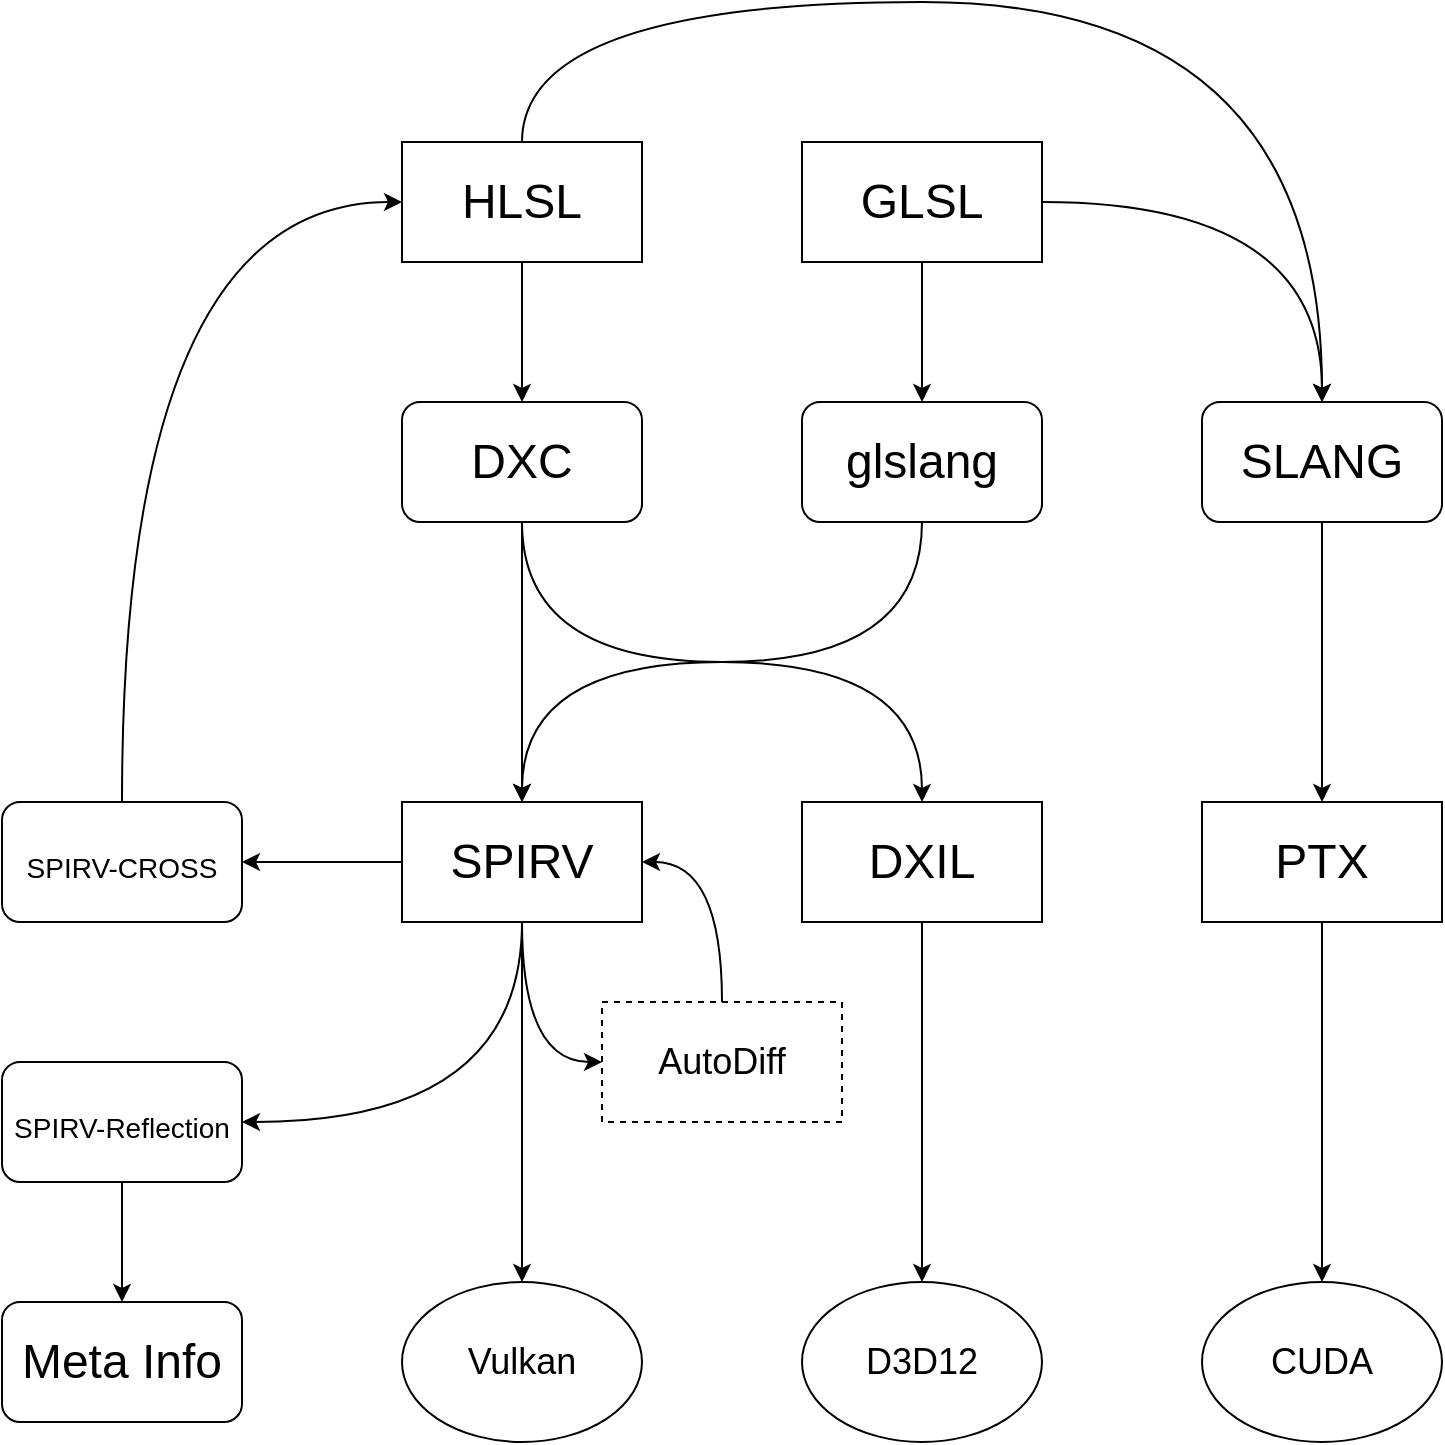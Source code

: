 <mxfile pages="1">
    <diagram id="FqTtuIh2T_jkB8yKotZ9" name="第 1 页">
        <mxGraphModel dx="1947" dy="783" grid="1" gridSize="10" guides="1" tooltips="1" connect="1" arrows="1" fold="1" page="1" pageScale="1" pageWidth="827" pageHeight="1169" background="none" math="0" shadow="0">
            <root>
                <mxCell id="0"/>
                <mxCell id="1" parent="0"/>
                <mxCell id="13" style="edgeStyle=none;html=1;exitX=0.5;exitY=1;exitDx=0;exitDy=0;entryX=0.5;entryY=0;entryDx=0;entryDy=0;fontSize=14;" parent="1" source="2" target="4" edge="1">
                    <mxGeometry relative="1" as="geometry"/>
                </mxCell>
                <mxCell id="31" style="edgeStyle=orthogonalEdgeStyle;curved=1;rounded=0;orthogonalLoop=1;jettySize=auto;html=1;exitX=0.5;exitY=0;exitDx=0;exitDy=0;" parent="1" source="2" target="6" edge="1">
                    <mxGeometry relative="1" as="geometry">
                        <Array as="points">
                            <mxPoint x="180" y="90"/>
                            <mxPoint x="580" y="90"/>
                        </Array>
                    </mxGeometry>
                </mxCell>
                <mxCell id="2" value="&lt;font style=&quot;font-size: 24px&quot;&gt;HLSL&lt;/font&gt;" style="rounded=0;whiteSpace=wrap;html=1;" parent="1" vertex="1">
                    <mxGeometry x="120" y="160" width="120" height="60" as="geometry"/>
                </mxCell>
                <mxCell id="14" style="edgeStyle=none;html=1;exitX=0.5;exitY=1;exitDx=0;exitDy=0;entryX=0.5;entryY=0;entryDx=0;entryDy=0;fontSize=14;" parent="1" source="3" target="5" edge="1">
                    <mxGeometry relative="1" as="geometry"/>
                </mxCell>
                <mxCell id="36" style="edgeStyle=orthogonalEdgeStyle;curved=1;rounded=0;orthogonalLoop=1;jettySize=auto;html=1;exitX=1;exitY=0.5;exitDx=0;exitDy=0;" parent="1" source="3" target="6" edge="1">
                    <mxGeometry relative="1" as="geometry"/>
                </mxCell>
                <mxCell id="3" value="&lt;font style=&quot;font-size: 24px&quot;&gt;GLSL&lt;/font&gt;" style="rounded=0;whiteSpace=wrap;html=1;" parent="1" vertex="1">
                    <mxGeometry x="320" y="160" width="120" height="60" as="geometry"/>
                </mxCell>
                <mxCell id="15" style="edgeStyle=none;html=1;exitX=0.5;exitY=1;exitDx=0;exitDy=0;entryX=0.5;entryY=0;entryDx=0;entryDy=0;fontSize=14;" parent="1" source="4" target="10" edge="1">
                    <mxGeometry relative="1" as="geometry"/>
                </mxCell>
                <mxCell id="17" style="edgeStyle=orthogonalEdgeStyle;html=1;exitX=0.5;exitY=1;exitDx=0;exitDy=0;entryX=0.5;entryY=0;entryDx=0;entryDy=0;fontSize=14;elbow=vertical;curved=1;" parent="1" source="4" target="11" edge="1">
                    <mxGeometry relative="1" as="geometry"/>
                </mxCell>
                <mxCell id="4" value="DXC" style="rounded=1;whiteSpace=wrap;html=1;fontSize=24;" parent="1" vertex="1">
                    <mxGeometry x="120" y="290" width="120" height="60" as="geometry"/>
                </mxCell>
                <mxCell id="16" style="edgeStyle=orthogonalEdgeStyle;html=1;exitX=0.5;exitY=1;exitDx=0;exitDy=0;entryX=0.5;entryY=0;entryDx=0;entryDy=0;fontSize=14;curved=1;" parent="1" source="5" target="10" edge="1">
                    <mxGeometry relative="1" as="geometry"/>
                </mxCell>
                <mxCell id="5" value="glslang" style="rounded=1;whiteSpace=wrap;html=1;fontSize=24;" parent="1" vertex="1">
                    <mxGeometry x="320" y="290" width="120" height="60" as="geometry"/>
                </mxCell>
                <mxCell id="22" style="edgeStyle=orthogonalEdgeStyle;curved=1;html=1;exitX=0.5;exitY=1;exitDx=0;exitDy=0;fontSize=14;elbow=vertical;" parent="1" source="6" target="12" edge="1">
                    <mxGeometry relative="1" as="geometry"/>
                </mxCell>
                <mxCell id="6" value="SLANG" style="rounded=1;whiteSpace=wrap;html=1;fontSize=24;" parent="1" vertex="1">
                    <mxGeometry x="520" y="290" width="120" height="60" as="geometry"/>
                </mxCell>
                <mxCell id="27" style="edgeStyle=orthogonalEdgeStyle;curved=1;html=1;exitX=0.5;exitY=0;exitDx=0;exitDy=0;entryX=0;entryY=0.5;entryDx=0;entryDy=0;fontSize=14;elbow=vertical;" parent="1" source="7" target="2" edge="1">
                    <mxGeometry relative="1" as="geometry"/>
                </mxCell>
                <mxCell id="7" value="&lt;font style=&quot;font-size: 14px&quot;&gt;SPIRV-CROSS&lt;/font&gt;" style="rounded=1;whiteSpace=wrap;html=1;fontSize=24;" parent="1" vertex="1">
                    <mxGeometry x="-80" y="490" width="120" height="60" as="geometry"/>
                </mxCell>
                <mxCell id="33" style="edgeStyle=orthogonalEdgeStyle;curved=1;rounded=0;orthogonalLoop=1;jettySize=auto;html=1;exitX=0.5;exitY=1;exitDx=0;exitDy=0;" parent="1" source="8" target="29" edge="1">
                    <mxGeometry relative="1" as="geometry"/>
                </mxCell>
                <mxCell id="8" value="&lt;font style=&quot;font-size: 14px&quot;&gt;SPIRV-Reflection&lt;/font&gt;" style="rounded=1;whiteSpace=wrap;html=1;fontSize=24;" parent="1" vertex="1">
                    <mxGeometry x="-80" y="620" width="120" height="60" as="geometry"/>
                </mxCell>
                <mxCell id="26" style="edgeStyle=orthogonalEdgeStyle;curved=1;html=1;exitX=0;exitY=0.5;exitDx=0;exitDy=0;fontSize=14;elbow=vertical;" parent="1" source="10" target="7" edge="1">
                    <mxGeometry relative="1" as="geometry"/>
                </mxCell>
                <mxCell id="35" style="edgeStyle=orthogonalEdgeStyle;curved=1;rounded=0;orthogonalLoop=1;jettySize=auto;html=1;exitX=0.5;exitY=1;exitDx=0;exitDy=0;entryX=1;entryY=0.5;entryDx=0;entryDy=0;" parent="1" source="10" target="8" edge="1">
                    <mxGeometry relative="1" as="geometry"/>
                </mxCell>
                <mxCell id="40" style="edgeStyle=orthogonalEdgeStyle;curved=1;rounded=0;orthogonalLoop=1;jettySize=auto;html=1;exitX=0.5;exitY=1;exitDx=0;exitDy=0;entryX=0.5;entryY=0;entryDx=0;entryDy=0;" parent="1" source="10" target="39" edge="1">
                    <mxGeometry relative="1" as="geometry"/>
                </mxCell>
                <mxCell id="45" style="edgeStyle=orthogonalEdgeStyle;curved=1;rounded=0;orthogonalLoop=1;jettySize=auto;html=1;exitX=0.5;exitY=1;exitDx=0;exitDy=0;entryX=0;entryY=0.5;entryDx=0;entryDy=0;" parent="1" source="10" target="32" edge="1">
                    <mxGeometry relative="1" as="geometry"/>
                </mxCell>
                <mxCell id="10" value="&lt;font style=&quot;font-size: 24px&quot;&gt;SPIRV&lt;/font&gt;" style="rounded=0;whiteSpace=wrap;html=1;" parent="1" vertex="1">
                    <mxGeometry x="120" y="490" width="120" height="60" as="geometry"/>
                </mxCell>
                <mxCell id="42" style="edgeStyle=orthogonalEdgeStyle;curved=1;rounded=0;orthogonalLoop=1;jettySize=auto;html=1;exitX=0.5;exitY=1;exitDx=0;exitDy=0;entryX=0.5;entryY=0;entryDx=0;entryDy=0;" parent="1" source="11" target="41" edge="1">
                    <mxGeometry relative="1" as="geometry"/>
                </mxCell>
                <mxCell id="11" value="&lt;font style=&quot;font-size: 24px&quot;&gt;DXIL&lt;/font&gt;" style="rounded=0;whiteSpace=wrap;html=1;" parent="1" vertex="1">
                    <mxGeometry x="320" y="490" width="120" height="60" as="geometry"/>
                </mxCell>
                <mxCell id="44" style="edgeStyle=orthogonalEdgeStyle;curved=1;rounded=0;orthogonalLoop=1;jettySize=auto;html=1;exitX=0.5;exitY=1;exitDx=0;exitDy=0;entryX=0.5;entryY=0;entryDx=0;entryDy=0;" parent="1" source="12" target="43" edge="1">
                    <mxGeometry relative="1" as="geometry"/>
                </mxCell>
                <mxCell id="12" value="&lt;font style=&quot;font-size: 24px&quot;&gt;PTX&lt;br&gt;&lt;/font&gt;" style="rounded=0;whiteSpace=wrap;html=1;" parent="1" vertex="1">
                    <mxGeometry x="520" y="490" width="120" height="60" as="geometry"/>
                </mxCell>
                <mxCell id="29" value="&lt;font style=&quot;font-size: 24px&quot;&gt;Meta Info&lt;/font&gt;" style="rounded=1;whiteSpace=wrap;html=1;fontSize=24;" parent="1" vertex="1">
                    <mxGeometry x="-80" y="740" width="120" height="60" as="geometry"/>
                </mxCell>
                <mxCell id="46" style="edgeStyle=orthogonalEdgeStyle;curved=1;rounded=0;orthogonalLoop=1;jettySize=auto;html=1;exitX=0.5;exitY=0;exitDx=0;exitDy=0;entryX=1;entryY=0.5;entryDx=0;entryDy=0;" parent="1" source="32" target="10" edge="1">
                    <mxGeometry relative="1" as="geometry"/>
                </mxCell>
                <mxCell id="32" value="&lt;font style=&quot;font-size: 18px&quot;&gt;AutoDiff&lt;/font&gt;" style="rounded=0;whiteSpace=wrap;html=1;dashed=1;" parent="1" vertex="1">
                    <mxGeometry x="220" y="590" width="120" height="60" as="geometry"/>
                </mxCell>
                <mxCell id="39" value="&lt;font style=&quot;font-size: 18px&quot;&gt;Vulkan&lt;/font&gt;" style="ellipse;whiteSpace=wrap;html=1;" parent="1" vertex="1">
                    <mxGeometry x="120" y="730" width="120" height="80" as="geometry"/>
                </mxCell>
                <mxCell id="41" value="&lt;font style=&quot;font-size: 18px&quot;&gt;D3D12&lt;br&gt;&lt;/font&gt;" style="ellipse;whiteSpace=wrap;html=1;" parent="1" vertex="1">
                    <mxGeometry x="320" y="730" width="120" height="80" as="geometry"/>
                </mxCell>
                <mxCell id="43" value="&lt;font style=&quot;font-size: 18px&quot;&gt;CUDA&lt;br&gt;&lt;/font&gt;" style="ellipse;whiteSpace=wrap;html=1;" parent="1" vertex="1">
                    <mxGeometry x="520" y="730" width="120" height="80" as="geometry"/>
                </mxCell>
            </root>
        </mxGraphModel>
    </diagram>
</mxfile>